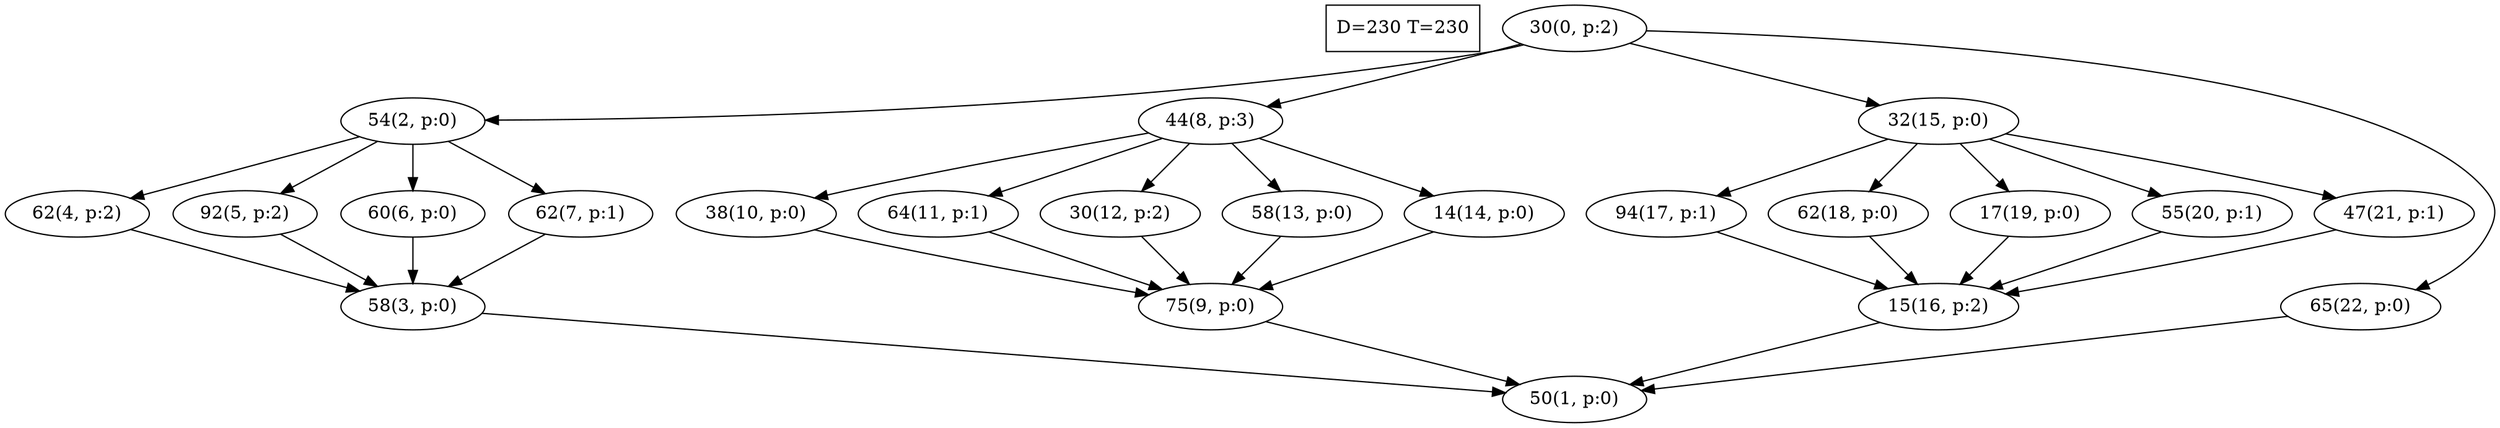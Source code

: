 digraph Task {
i [shape=box, label="D=230 T=230"]; 
0 [label="30(0, p:2)"];
1 [label="50(1, p:0)"];
2 [label="54(2, p:0)"];
3 [label="58(3, p:0)"];
4 [label="62(4, p:2)"];
5 [label="92(5, p:2)"];
6 [label="60(6, p:0)"];
7 [label="62(7, p:1)"];
8 [label="44(8, p:3)"];
9 [label="75(9, p:0)"];
10 [label="38(10, p:0)"];
11 [label="64(11, p:1)"];
12 [label="30(12, p:2)"];
13 [label="58(13, p:0)"];
14 [label="14(14, p:0)"];
15 [label="32(15, p:0)"];
16 [label="15(16, p:2)"];
17 [label="94(17, p:1)"];
18 [label="62(18, p:0)"];
19 [label="17(19, p:0)"];
20 [label="55(20, p:1)"];
21 [label="47(21, p:1)"];
22 [label="65(22, p:0)"];
0 -> 2;
0 -> 8;
0 -> 15;
0 -> 22;
2 -> 4;
2 -> 5;
2 -> 6;
2 -> 7;
3 -> 1;
4 -> 3;
5 -> 3;
6 -> 3;
7 -> 3;
8 -> 10;
8 -> 11;
8 -> 12;
8 -> 13;
8 -> 14;
9 -> 1;
10 -> 9;
11 -> 9;
12 -> 9;
13 -> 9;
14 -> 9;
15 -> 17;
15 -> 18;
15 -> 19;
15 -> 20;
15 -> 21;
16 -> 1;
17 -> 16;
18 -> 16;
19 -> 16;
20 -> 16;
21 -> 16;
22 -> 1;
}